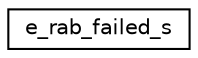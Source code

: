 digraph "Graphical Class Hierarchy"
{
 // LATEX_PDF_SIZE
  edge [fontname="Helvetica",fontsize="10",labelfontname="Helvetica",labelfontsize="10"];
  node [fontname="Helvetica",fontsize="10",shape=record];
  rankdir="LR";
  Node0 [label="e_rab_failed_s",height=0.2,width=0.4,color="black", fillcolor="white", style="filled",URL="$structe__rab__failed__s.html",tooltip=" "];
}

